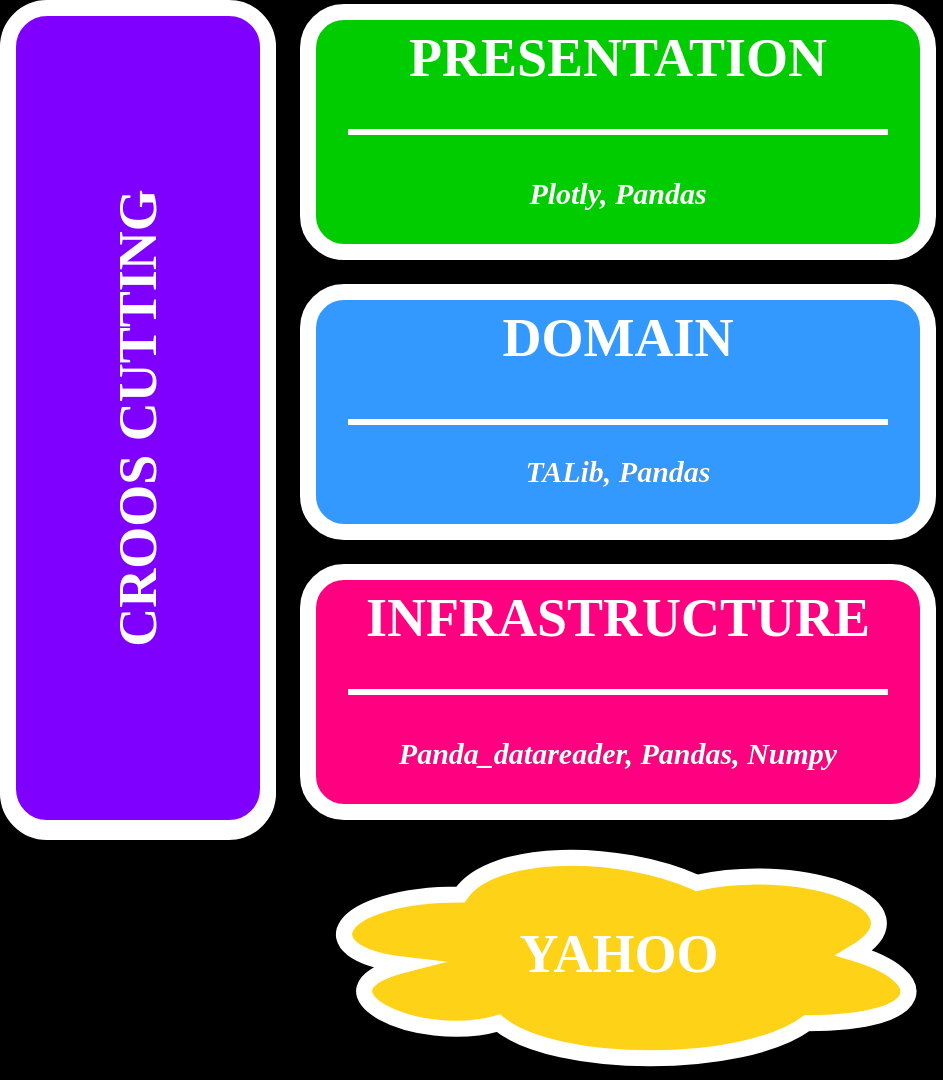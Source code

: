 <mxfile version="13.0.9" type="device"><diagram name="Page-1" id="12e1b939-464a-85fe-373e-61e167be1490"><mxGraphModel dx="982" dy="599" grid="0" gridSize="10" guides="1" tooltips="1" connect="1" arrows="1" fold="1" page="1" pageScale="1.5" pageWidth="1169" pageHeight="826" background="#000000" math="0" shadow="0"><root><mxCell id="0"/><mxCell id="1" parent="0"/><mxCell id="60da8b9f42644d3a-2" value="CROOS CUTTING" style="whiteSpace=wrap;html=1;rounded=1;shadow=0;strokeWidth=8;fontSize=30;align=center;fillColor=#7F00FF;strokeColor=#FFFFFF;fontFamily=Verdana;fontColor=#FFFFFF;horizontal=0;fontStyle=1" parent="1" vertex="1"><mxGeometry x="130" y="390" width="130" height="410" as="geometry"/></mxCell><mxCell id="XjtUbQFSR67jJ96YTwJv-2" value="PRESENTATION" style="whiteSpace=wrap;html=1;rounded=1;shadow=0;strokeWidth=8;fontSize=27;align=center;fillColor=#00CC00;strokeColor=#FFFFFF;fontFamily=Verdana;fontColor=#FFFFFF;verticalAlign=top;fontStyle=1" vertex="1" parent="1"><mxGeometry x="280" y="390" width="310" height="120" as="geometry"/></mxCell><mxCell id="XjtUbQFSR67jJ96YTwJv-4" value="DOMAIN" style="whiteSpace=wrap;html=1;rounded=1;shadow=0;strokeWidth=8;fontSize=27;align=center;fillColor=#3399ff;strokeColor=#FFFFFF;fontFamily=Verdana;fontColor=#FFFFFF;verticalAlign=top;fontStyle=1" vertex="1" parent="1"><mxGeometry x="280" y="530" width="310" height="120" as="geometry"/></mxCell><mxCell id="XjtUbQFSR67jJ96YTwJv-5" value="INFRASTRUCTURE" style="whiteSpace=wrap;html=1;rounded=1;shadow=0;strokeWidth=8;fontSize=27;align=center;fillColor=#FF0080;strokeColor=#FFFFFF;fontFamily=Verdana;fontColor=#FFFFFF;verticalAlign=top;fontStyle=1" vertex="1" parent="1"><mxGeometry x="280" y="670" width="310" height="120" as="geometry"/></mxCell><mxCell id="XjtUbQFSR67jJ96YTwJv-7" value="" style="line;strokeWidth=3;html=1;perimeter=backbonePerimeter;points=[];outlineConnect=0;fillColor=#0000FF;fontFamily=Verdana;fontSize=27;fontColor=#FFFFFF;strokeColor=#FFFFFF;" vertex="1" parent="1"><mxGeometry x="300" y="586" width="270" height="18" as="geometry"/></mxCell><mxCell id="XjtUbQFSR67jJ96YTwJv-9" value="TALib, Pandas" style="text;html=1;strokeColor=none;fillColor=none;align=center;verticalAlign=middle;whiteSpace=wrap;rounded=0;fontFamily=Verdana;fontSize=15;fontColor=#333333;fontStyle=3" vertex="1" parent="1"><mxGeometry x="300" y="610" width="270" height="18" as="geometry"/></mxCell><mxCell id="XjtUbQFSR67jJ96YTwJv-10" value="" style="line;strokeWidth=3;html=1;perimeter=backbonePerimeter;points=[];outlineConnect=0;fillColor=#0000FF;fontFamily=Verdana;fontSize=27;fontColor=#FFFFFF;strokeColor=#FFFFFF;" vertex="1" parent="1"><mxGeometry x="300" y="720" width="270" height="20" as="geometry"/></mxCell><mxCell id="XjtUbQFSR67jJ96YTwJv-11" value="Panda_datareader, Pandas, Numpy" style="text;html=1;strokeColor=none;fillColor=none;align=center;verticalAlign=middle;whiteSpace=wrap;rounded=0;fontFamily=Verdana;fontSize=15;fontColor=#333333;fontStyle=3" vertex="1" parent="1"><mxGeometry x="300" y="750" width="270" height="20" as="geometry"/></mxCell><mxCell id="XjtUbQFSR67jJ96YTwJv-12" value="" style="line;strokeWidth=3;html=1;perimeter=backbonePerimeter;points=[];outlineConnect=0;fillColor=#0000FF;fontFamily=Verdana;fontSize=27;fontColor=#FFFFFF;strokeColor=#FFFFFF;" vertex="1" parent="1"><mxGeometry x="300" y="440" width="270" height="20" as="geometry"/></mxCell><mxCell id="XjtUbQFSR67jJ96YTwJv-13" value="Plotly, Pandas" style="text;html=1;strokeColor=none;fillColor=none;align=center;verticalAlign=middle;whiteSpace=wrap;rounded=0;fontFamily=Verdana;fontSize=15;fontColor=#FFFFFF;fontStyle=3" vertex="1" parent="1"><mxGeometry x="300" y="470" width="270" height="20" as="geometry"/></mxCell><mxCell id="XjtUbQFSR67jJ96YTwJv-18" value="TALib, Pandas" style="text;html=1;strokeColor=none;fillColor=none;align=center;verticalAlign=middle;whiteSpace=wrap;rounded=0;fontFamily=Verdana;fontSize=15;fontColor=#FFFFFF;fontStyle=3" vertex="1" parent="1"><mxGeometry x="300" y="610" width="270" height="18" as="geometry"/></mxCell><mxCell id="XjtUbQFSR67jJ96YTwJv-19" value="Panda_datareader, Pandas, Numpy" style="text;html=1;strokeColor=none;fillColor=none;align=center;verticalAlign=middle;whiteSpace=wrap;rounded=0;fontFamily=Verdana;fontSize=15;fontColor=#FFFFFF;fontStyle=3" vertex="1" parent="1"><mxGeometry x="300" y="750" width="270" height="20" as="geometry"/></mxCell><mxCell id="XjtUbQFSR67jJ96YTwJv-21" value="CROOS CUTTING" style="whiteSpace=wrap;html=1;rounded=1;shadow=0;strokeWidth=8;fontSize=27;align=center;fillColor=#7F00FF;strokeColor=#FFFFFF;fontFamily=Verdana;fontColor=#FFFFFF;horizontal=0;fontStyle=1" vertex="1" parent="1"><mxGeometry x="130" y="388" width="130" height="410" as="geometry"/></mxCell><mxCell id="XjtUbQFSR67jJ96YTwJv-22" value="YAHOO" style="ellipse;shape=cloud;whiteSpace=wrap;html=1;strokeColor=#FFFFFF;strokeWidth=8;fillColor=#FED217;fontFamily=Verdana;fontSize=27;fontColor=#FFFFFF;shadow=0;fontStyle=1" vertex="1" parent="1"><mxGeometry x="277.5" y="802" width="315" height="117" as="geometry"/></mxCell></root></mxGraphModel></diagram></mxfile>